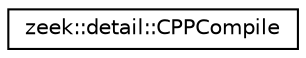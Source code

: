 digraph "Graphical Class Hierarchy"
{
 // LATEX_PDF_SIZE
  edge [fontname="Helvetica",fontsize="10",labelfontname="Helvetica",labelfontsize="10"];
  node [fontname="Helvetica",fontsize="10",shape=record];
  rankdir="LR";
  Node0 [label="zeek::detail::CPPCompile",height=0.2,width=0.4,color="black", fillcolor="white", style="filled",URL="$de/d9b/classzeek_1_1detail_1_1CPPCompile.html",tooltip=" "];
}

